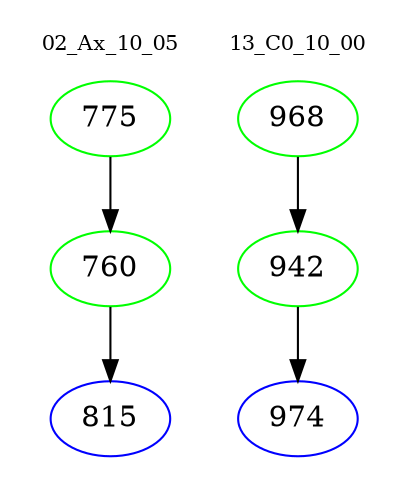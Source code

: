 digraph{
subgraph cluster_0 {
color = white
label = "02_Ax_10_05";
fontsize=10;
T0_775 [label="775", color="green"]
T0_775 -> T0_760 [color="black"]
T0_760 [label="760", color="green"]
T0_760 -> T0_815 [color="black"]
T0_815 [label="815", color="blue"]
}
subgraph cluster_1 {
color = white
label = "13_C0_10_00";
fontsize=10;
T1_968 [label="968", color="green"]
T1_968 -> T1_942 [color="black"]
T1_942 [label="942", color="green"]
T1_942 -> T1_974 [color="black"]
T1_974 [label="974", color="blue"]
}
}
